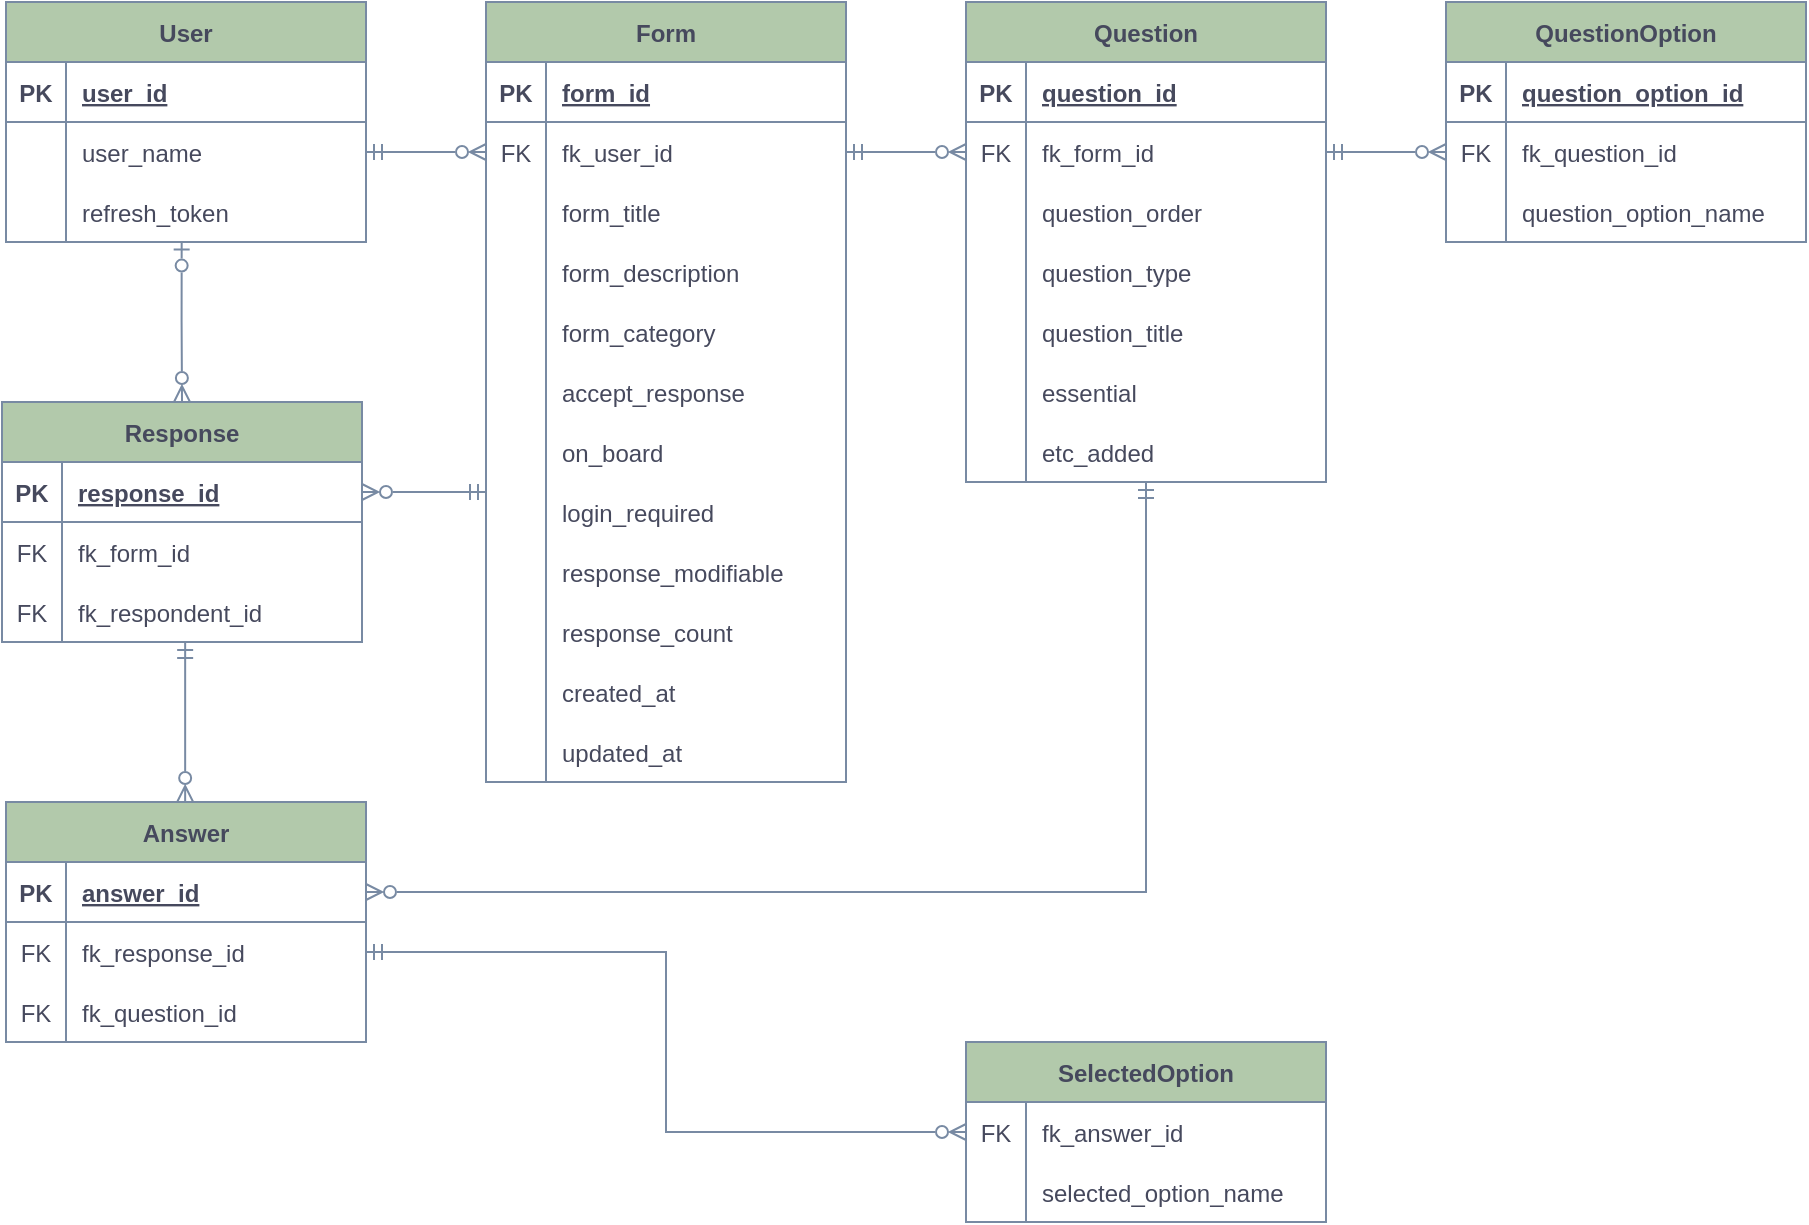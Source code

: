 <mxfile version="20.8.19" type="github">
  <diagram name="Page-1" id="2ca16b54-16f6-2749-3443-fa8db7711227">
    <mxGraphModel dx="1135" dy="646" grid="1" gridSize="10" guides="1" tooltips="1" connect="1" arrows="1" fold="1" page="1" pageScale="1" pageWidth="1100" pageHeight="850" background="none" math="0" shadow="0">
      <root>
        <mxCell id="0" />
        <mxCell id="1" parent="0" />
        <mxCell id="H4lN4WxJACJM9qVVVF7Y-41" value="User" style="shape=table;startSize=30;container=1;collapsible=1;childLayout=tableLayout;fixedRows=1;rowLines=0;fontStyle=1;align=center;resizeLast=1;strokeColor=#788AA3;fontColor=#46495D;fillColor=#B2C9AB;labelBackgroundColor=none;" parent="1" vertex="1">
          <mxGeometry x="40" y="40" width="180" height="120" as="geometry" />
        </mxCell>
        <mxCell id="H4lN4WxJACJM9qVVVF7Y-42" value="" style="shape=tableRow;horizontal=0;startSize=0;swimlaneHead=0;swimlaneBody=0;fillColor=none;collapsible=0;dropTarget=0;points=[[0,0.5],[1,0.5]];portConstraint=eastwest;top=0;left=0;right=0;bottom=1;strokeColor=#788AA3;fontColor=#46495D;labelBackgroundColor=none;" parent="H4lN4WxJACJM9qVVVF7Y-41" vertex="1">
          <mxGeometry y="30" width="180" height="30" as="geometry" />
        </mxCell>
        <mxCell id="H4lN4WxJACJM9qVVVF7Y-43" value="PK" style="shape=partialRectangle;connectable=0;fillColor=none;top=0;left=0;bottom=0;right=0;fontStyle=1;overflow=hidden;strokeColor=#788AA3;fontColor=#46495D;labelBackgroundColor=none;" parent="H4lN4WxJACJM9qVVVF7Y-42" vertex="1">
          <mxGeometry width="30" height="30" as="geometry">
            <mxRectangle width="30" height="30" as="alternateBounds" />
          </mxGeometry>
        </mxCell>
        <mxCell id="H4lN4WxJACJM9qVVVF7Y-44" value="user_id" style="shape=partialRectangle;connectable=0;fillColor=none;top=0;left=0;bottom=0;right=0;align=left;spacingLeft=6;fontStyle=5;overflow=hidden;strokeColor=#788AA3;fontColor=#46495D;labelBackgroundColor=none;" parent="H4lN4WxJACJM9qVVVF7Y-42" vertex="1">
          <mxGeometry x="30" width="150" height="30" as="geometry">
            <mxRectangle width="150" height="30" as="alternateBounds" />
          </mxGeometry>
        </mxCell>
        <mxCell id="H4lN4WxJACJM9qVVVF7Y-45" value="" style="shape=tableRow;horizontal=0;startSize=0;swimlaneHead=0;swimlaneBody=0;fillColor=none;collapsible=0;dropTarget=0;points=[[0,0.5],[1,0.5]];portConstraint=eastwest;top=0;left=0;right=0;bottom=0;strokeColor=#788AA3;fontColor=#46495D;labelBackgroundColor=none;" parent="H4lN4WxJACJM9qVVVF7Y-41" vertex="1">
          <mxGeometry y="60" width="180" height="30" as="geometry" />
        </mxCell>
        <mxCell id="H4lN4WxJACJM9qVVVF7Y-46" value="" style="shape=partialRectangle;connectable=0;fillColor=none;top=0;left=0;bottom=0;right=0;editable=1;overflow=hidden;strokeColor=#788AA3;fontColor=#46495D;labelBackgroundColor=none;" parent="H4lN4WxJACJM9qVVVF7Y-45" vertex="1">
          <mxGeometry width="30" height="30" as="geometry">
            <mxRectangle width="30" height="30" as="alternateBounds" />
          </mxGeometry>
        </mxCell>
        <mxCell id="H4lN4WxJACJM9qVVVF7Y-47" value="user_name" style="shape=partialRectangle;connectable=0;fillColor=none;top=0;left=0;bottom=0;right=0;align=left;spacingLeft=6;overflow=hidden;strokeColor=#788AA3;fontColor=#46495D;labelBackgroundColor=none;" parent="H4lN4WxJACJM9qVVVF7Y-45" vertex="1">
          <mxGeometry x="30" width="150" height="30" as="geometry">
            <mxRectangle width="150" height="30" as="alternateBounds" />
          </mxGeometry>
        </mxCell>
        <mxCell id="H4lN4WxJACJM9qVVVF7Y-48" value="" style="shape=tableRow;horizontal=0;startSize=0;swimlaneHead=0;swimlaneBody=0;fillColor=none;collapsible=0;dropTarget=0;points=[[0,0.5],[1,0.5]];portConstraint=eastwest;top=0;left=0;right=0;bottom=0;strokeColor=#788AA3;fontColor=#46495D;labelBackgroundColor=none;" parent="H4lN4WxJACJM9qVVVF7Y-41" vertex="1">
          <mxGeometry y="90" width="180" height="30" as="geometry" />
        </mxCell>
        <mxCell id="H4lN4WxJACJM9qVVVF7Y-49" value="" style="shape=partialRectangle;connectable=0;fillColor=none;top=0;left=0;bottom=0;right=0;editable=1;overflow=hidden;strokeColor=#788AA3;fontColor=#46495D;labelBackgroundColor=none;" parent="H4lN4WxJACJM9qVVVF7Y-48" vertex="1">
          <mxGeometry width="30" height="30" as="geometry">
            <mxRectangle width="30" height="30" as="alternateBounds" />
          </mxGeometry>
        </mxCell>
        <mxCell id="H4lN4WxJACJM9qVVVF7Y-50" value="refresh_token" style="shape=partialRectangle;connectable=0;fillColor=none;top=0;left=0;bottom=0;right=0;align=left;spacingLeft=6;overflow=hidden;strokeColor=#788AA3;fontColor=#46495D;labelBackgroundColor=none;" parent="H4lN4WxJACJM9qVVVF7Y-48" vertex="1">
          <mxGeometry x="30" width="150" height="30" as="geometry">
            <mxRectangle width="150" height="30" as="alternateBounds" />
          </mxGeometry>
        </mxCell>
        <mxCell id="H4lN4WxJACJM9qVVVF7Y-60" value="Form" style="shape=table;startSize=30;container=1;collapsible=1;childLayout=tableLayout;fixedRows=1;rowLines=0;fontStyle=1;align=center;resizeLast=1;strokeColor=#788AA3;fontColor=#46495D;fillColor=#B2C9AB;labelBackgroundColor=none;" parent="1" vertex="1">
          <mxGeometry x="280" y="40" width="180" height="390" as="geometry" />
        </mxCell>
        <mxCell id="H4lN4WxJACJM9qVVVF7Y-61" value="" style="shape=tableRow;horizontal=0;startSize=0;swimlaneHead=0;swimlaneBody=0;fillColor=none;collapsible=0;dropTarget=0;points=[[0,0.5],[1,0.5]];portConstraint=eastwest;top=0;left=0;right=0;bottom=1;strokeColor=#788AA3;fontColor=#46495D;labelBackgroundColor=none;" parent="H4lN4WxJACJM9qVVVF7Y-60" vertex="1">
          <mxGeometry y="30" width="180" height="30" as="geometry" />
        </mxCell>
        <mxCell id="H4lN4WxJACJM9qVVVF7Y-62" value="PK" style="shape=partialRectangle;connectable=0;fillColor=none;top=0;left=0;bottom=0;right=0;fontStyle=1;overflow=hidden;strokeColor=#788AA3;fontColor=#46495D;labelBackgroundColor=none;" parent="H4lN4WxJACJM9qVVVF7Y-61" vertex="1">
          <mxGeometry width="30" height="30" as="geometry">
            <mxRectangle width="30" height="30" as="alternateBounds" />
          </mxGeometry>
        </mxCell>
        <mxCell id="H4lN4WxJACJM9qVVVF7Y-63" value="form_id" style="shape=partialRectangle;connectable=0;fillColor=none;top=0;left=0;bottom=0;right=0;align=left;spacingLeft=6;fontStyle=5;overflow=hidden;strokeColor=#788AA3;fontColor=#46495D;labelBackgroundColor=none;" parent="H4lN4WxJACJM9qVVVF7Y-61" vertex="1">
          <mxGeometry x="30" width="150" height="30" as="geometry">
            <mxRectangle width="150" height="30" as="alternateBounds" />
          </mxGeometry>
        </mxCell>
        <mxCell id="H4lN4WxJACJM9qVVVF7Y-64" value="" style="shape=tableRow;horizontal=0;startSize=0;swimlaneHead=0;swimlaneBody=0;fillColor=none;collapsible=0;dropTarget=0;points=[[0,0.5],[1,0.5]];portConstraint=eastwest;top=0;left=0;right=0;bottom=0;strokeColor=#788AA3;fontColor=#46495D;labelBackgroundColor=none;" parent="H4lN4WxJACJM9qVVVF7Y-60" vertex="1">
          <mxGeometry y="60" width="180" height="30" as="geometry" />
        </mxCell>
        <mxCell id="H4lN4WxJACJM9qVVVF7Y-65" value="FK" style="shape=partialRectangle;connectable=0;fillColor=none;top=0;left=0;bottom=0;right=0;editable=1;overflow=hidden;strokeColor=#788AA3;fontColor=#46495D;labelBackgroundColor=none;" parent="H4lN4WxJACJM9qVVVF7Y-64" vertex="1">
          <mxGeometry width="30" height="30" as="geometry">
            <mxRectangle width="30" height="30" as="alternateBounds" />
          </mxGeometry>
        </mxCell>
        <mxCell id="H4lN4WxJACJM9qVVVF7Y-66" value="fk_user_id" style="shape=partialRectangle;connectable=0;fillColor=none;top=0;left=0;bottom=0;right=0;align=left;spacingLeft=6;overflow=hidden;strokeColor=#788AA3;fontColor=#46495D;labelBackgroundColor=none;" parent="H4lN4WxJACJM9qVVVF7Y-64" vertex="1">
          <mxGeometry x="30" width="150" height="30" as="geometry">
            <mxRectangle width="150" height="30" as="alternateBounds" />
          </mxGeometry>
        </mxCell>
        <mxCell id="H4lN4WxJACJM9qVVVF7Y-67" value="" style="shape=tableRow;horizontal=0;startSize=0;swimlaneHead=0;swimlaneBody=0;fillColor=none;collapsible=0;dropTarget=0;points=[[0,0.5],[1,0.5]];portConstraint=eastwest;top=0;left=0;right=0;bottom=0;strokeColor=#788AA3;fontColor=#46495D;labelBackgroundColor=none;" parent="H4lN4WxJACJM9qVVVF7Y-60" vertex="1">
          <mxGeometry y="90" width="180" height="30" as="geometry" />
        </mxCell>
        <mxCell id="H4lN4WxJACJM9qVVVF7Y-68" value="" style="shape=partialRectangle;connectable=0;fillColor=none;top=0;left=0;bottom=0;right=0;editable=1;overflow=hidden;strokeColor=#788AA3;fontColor=#46495D;labelBackgroundColor=none;" parent="H4lN4WxJACJM9qVVVF7Y-67" vertex="1">
          <mxGeometry width="30" height="30" as="geometry">
            <mxRectangle width="30" height="30" as="alternateBounds" />
          </mxGeometry>
        </mxCell>
        <mxCell id="H4lN4WxJACJM9qVVVF7Y-69" value="form_title" style="shape=partialRectangle;connectable=0;fillColor=none;top=0;left=0;bottom=0;right=0;align=left;spacingLeft=6;overflow=hidden;strokeColor=#788AA3;fontColor=#46495D;labelBackgroundColor=none;" parent="H4lN4WxJACJM9qVVVF7Y-67" vertex="1">
          <mxGeometry x="30" width="150" height="30" as="geometry">
            <mxRectangle width="150" height="30" as="alternateBounds" />
          </mxGeometry>
        </mxCell>
        <mxCell id="H4lN4WxJACJM9qVVVF7Y-70" value="" style="shape=tableRow;horizontal=0;startSize=0;swimlaneHead=0;swimlaneBody=0;fillColor=none;collapsible=0;dropTarget=0;points=[[0,0.5],[1,0.5]];portConstraint=eastwest;top=0;left=0;right=0;bottom=0;strokeColor=#788AA3;fontColor=#46495D;labelBackgroundColor=none;" parent="H4lN4WxJACJM9qVVVF7Y-60" vertex="1">
          <mxGeometry y="120" width="180" height="30" as="geometry" />
        </mxCell>
        <mxCell id="H4lN4WxJACJM9qVVVF7Y-71" value="" style="shape=partialRectangle;connectable=0;fillColor=none;top=0;left=0;bottom=0;right=0;editable=1;overflow=hidden;strokeColor=#788AA3;fontColor=#46495D;labelBackgroundColor=none;" parent="H4lN4WxJACJM9qVVVF7Y-70" vertex="1">
          <mxGeometry width="30" height="30" as="geometry">
            <mxRectangle width="30" height="30" as="alternateBounds" />
          </mxGeometry>
        </mxCell>
        <mxCell id="H4lN4WxJACJM9qVVVF7Y-72" value="form_description" style="shape=partialRectangle;connectable=0;fillColor=none;top=0;left=0;bottom=0;right=0;align=left;spacingLeft=6;overflow=hidden;strokeColor=#788AA3;fontColor=#46495D;labelBackgroundColor=none;" parent="H4lN4WxJACJM9qVVVF7Y-70" vertex="1">
          <mxGeometry x="30" width="150" height="30" as="geometry">
            <mxRectangle width="150" height="30" as="alternateBounds" />
          </mxGeometry>
        </mxCell>
        <mxCell id="H4lN4WxJACJM9qVVVF7Y-77" value="" style="shape=tableRow;horizontal=0;startSize=0;swimlaneHead=0;swimlaneBody=0;fillColor=none;collapsible=0;dropTarget=0;points=[[0,0.5],[1,0.5]];portConstraint=eastwest;top=0;left=0;right=0;bottom=0;strokeColor=#788AA3;fontColor=#46495D;labelBackgroundColor=none;" parent="H4lN4WxJACJM9qVVVF7Y-60" vertex="1">
          <mxGeometry y="150" width="180" height="30" as="geometry" />
        </mxCell>
        <mxCell id="H4lN4WxJACJM9qVVVF7Y-78" value="" style="shape=partialRectangle;connectable=0;fillColor=none;top=0;left=0;bottom=0;right=0;fontStyle=0;overflow=hidden;strokeColor=#788AA3;fontColor=#46495D;labelBackgroundColor=none;" parent="H4lN4WxJACJM9qVVVF7Y-77" vertex="1">
          <mxGeometry width="30" height="30" as="geometry">
            <mxRectangle width="30" height="30" as="alternateBounds" />
          </mxGeometry>
        </mxCell>
        <mxCell id="H4lN4WxJACJM9qVVVF7Y-79" value="form_category" style="shape=partialRectangle;connectable=0;fillColor=none;top=0;left=0;bottom=0;right=0;align=left;spacingLeft=6;fontStyle=0;overflow=hidden;strokeColor=#788AA3;fontColor=#46495D;labelBackgroundColor=none;" parent="H4lN4WxJACJM9qVVVF7Y-77" vertex="1">
          <mxGeometry x="30" width="150" height="30" as="geometry">
            <mxRectangle width="150" height="30" as="alternateBounds" />
          </mxGeometry>
        </mxCell>
        <mxCell id="H4lN4WxJACJM9qVVVF7Y-81" value="" style="shape=tableRow;horizontal=0;startSize=0;swimlaneHead=0;swimlaneBody=0;fillColor=none;collapsible=0;dropTarget=0;points=[[0,0.5],[1,0.5]];portConstraint=eastwest;top=0;left=0;right=0;bottom=0;strokeColor=#788AA3;fontColor=#46495D;labelBackgroundColor=none;" parent="H4lN4WxJACJM9qVVVF7Y-60" vertex="1">
          <mxGeometry y="180" width="180" height="30" as="geometry" />
        </mxCell>
        <mxCell id="H4lN4WxJACJM9qVVVF7Y-82" value="" style="shape=partialRectangle;connectable=0;fillColor=none;top=0;left=0;bottom=0;right=0;fontStyle=0;overflow=hidden;strokeColor=#788AA3;fontColor=#46495D;labelBackgroundColor=none;" parent="H4lN4WxJACJM9qVVVF7Y-81" vertex="1">
          <mxGeometry width="30" height="30" as="geometry">
            <mxRectangle width="30" height="30" as="alternateBounds" />
          </mxGeometry>
        </mxCell>
        <mxCell id="H4lN4WxJACJM9qVVVF7Y-83" value="accept_response" style="shape=partialRectangle;connectable=0;fillColor=none;top=0;left=0;bottom=0;right=0;align=left;spacingLeft=6;fontStyle=0;overflow=hidden;strokeColor=#788AA3;fontColor=#46495D;labelBackgroundColor=none;" parent="H4lN4WxJACJM9qVVVF7Y-81" vertex="1">
          <mxGeometry x="30" width="150" height="30" as="geometry">
            <mxRectangle width="150" height="30" as="alternateBounds" />
          </mxGeometry>
        </mxCell>
        <mxCell id="H4lN4WxJACJM9qVVVF7Y-85" value="" style="shape=tableRow;horizontal=0;startSize=0;swimlaneHead=0;swimlaneBody=0;fillColor=none;collapsible=0;dropTarget=0;points=[[0,0.5],[1,0.5]];portConstraint=eastwest;top=0;left=0;right=0;bottom=0;strokeColor=#788AA3;fontColor=#46495D;labelBackgroundColor=none;" parent="H4lN4WxJACJM9qVVVF7Y-60" vertex="1">
          <mxGeometry y="210" width="180" height="30" as="geometry" />
        </mxCell>
        <mxCell id="H4lN4WxJACJM9qVVVF7Y-86" value="" style="shape=partialRectangle;connectable=0;fillColor=none;top=0;left=0;bottom=0;right=0;fontStyle=0;overflow=hidden;strokeColor=#788AA3;fontColor=#46495D;labelBackgroundColor=none;" parent="H4lN4WxJACJM9qVVVF7Y-85" vertex="1">
          <mxGeometry width="30" height="30" as="geometry">
            <mxRectangle width="30" height="30" as="alternateBounds" />
          </mxGeometry>
        </mxCell>
        <mxCell id="H4lN4WxJACJM9qVVVF7Y-87" value="on_board" style="shape=partialRectangle;connectable=0;fillColor=none;top=0;left=0;bottom=0;right=0;align=left;spacingLeft=6;fontStyle=0;overflow=hidden;strokeColor=#788AA3;fontColor=#46495D;labelBackgroundColor=none;" parent="H4lN4WxJACJM9qVVVF7Y-85" vertex="1">
          <mxGeometry x="30" width="150" height="30" as="geometry">
            <mxRectangle width="150" height="30" as="alternateBounds" />
          </mxGeometry>
        </mxCell>
        <mxCell id="H4lN4WxJACJM9qVVVF7Y-89" value="" style="shape=tableRow;horizontal=0;startSize=0;swimlaneHead=0;swimlaneBody=0;fillColor=none;collapsible=0;dropTarget=0;points=[[0,0.5],[1,0.5]];portConstraint=eastwest;top=0;left=0;right=0;bottom=0;strokeColor=#788AA3;fontColor=#46495D;labelBackgroundColor=none;" parent="H4lN4WxJACJM9qVVVF7Y-60" vertex="1">
          <mxGeometry y="240" width="180" height="30" as="geometry" />
        </mxCell>
        <mxCell id="H4lN4WxJACJM9qVVVF7Y-90" value="" style="shape=partialRectangle;connectable=0;fillColor=none;top=0;left=0;bottom=0;right=0;fontStyle=0;overflow=hidden;strokeColor=#788AA3;fontColor=#46495D;labelBackgroundColor=none;" parent="H4lN4WxJACJM9qVVVF7Y-89" vertex="1">
          <mxGeometry width="30" height="30" as="geometry">
            <mxRectangle width="30" height="30" as="alternateBounds" />
          </mxGeometry>
        </mxCell>
        <mxCell id="H4lN4WxJACJM9qVVVF7Y-91" value="login_required" style="shape=partialRectangle;connectable=0;fillColor=none;top=0;left=0;bottom=0;right=0;align=left;spacingLeft=6;fontStyle=0;overflow=hidden;strokeColor=#788AA3;fontColor=#46495D;labelBackgroundColor=none;" parent="H4lN4WxJACJM9qVVVF7Y-89" vertex="1">
          <mxGeometry x="30" width="150" height="30" as="geometry">
            <mxRectangle width="150" height="30" as="alternateBounds" />
          </mxGeometry>
        </mxCell>
        <mxCell id="H4lN4WxJACJM9qVVVF7Y-93" value="" style="shape=tableRow;horizontal=0;startSize=0;swimlaneHead=0;swimlaneBody=0;fillColor=none;collapsible=0;dropTarget=0;points=[[0,0.5],[1,0.5]];portConstraint=eastwest;top=0;left=0;right=0;bottom=0;strokeColor=#788AA3;fontColor=#46495D;labelBackgroundColor=none;" parent="H4lN4WxJACJM9qVVVF7Y-60" vertex="1">
          <mxGeometry y="270" width="180" height="30" as="geometry" />
        </mxCell>
        <mxCell id="H4lN4WxJACJM9qVVVF7Y-94" value="" style="shape=partialRectangle;connectable=0;fillColor=none;top=0;left=0;bottom=0;right=0;fontStyle=0;overflow=hidden;strokeColor=#788AA3;fontColor=#46495D;labelBackgroundColor=none;" parent="H4lN4WxJACJM9qVVVF7Y-93" vertex="1">
          <mxGeometry width="30" height="30" as="geometry">
            <mxRectangle width="30" height="30" as="alternateBounds" />
          </mxGeometry>
        </mxCell>
        <mxCell id="H4lN4WxJACJM9qVVVF7Y-95" value="response_modifiable" style="shape=partialRectangle;connectable=0;fillColor=none;top=0;left=0;bottom=0;right=0;align=left;spacingLeft=6;fontStyle=0;overflow=hidden;strokeColor=#788AA3;fontColor=#46495D;labelBackgroundColor=none;" parent="H4lN4WxJACJM9qVVVF7Y-93" vertex="1">
          <mxGeometry x="30" width="150" height="30" as="geometry">
            <mxRectangle width="150" height="30" as="alternateBounds" />
          </mxGeometry>
        </mxCell>
        <mxCell id="H4lN4WxJACJM9qVVVF7Y-97" value="" style="shape=tableRow;horizontal=0;startSize=0;swimlaneHead=0;swimlaneBody=0;fillColor=none;collapsible=0;dropTarget=0;points=[[0,0.5],[1,0.5]];portConstraint=eastwest;top=0;left=0;right=0;bottom=0;strokeColor=#788AA3;fontColor=#46495D;labelBackgroundColor=none;" parent="H4lN4WxJACJM9qVVVF7Y-60" vertex="1">
          <mxGeometry y="300" width="180" height="30" as="geometry" />
        </mxCell>
        <mxCell id="H4lN4WxJACJM9qVVVF7Y-98" value="" style="shape=partialRectangle;connectable=0;fillColor=none;top=0;left=0;bottom=0;right=0;fontStyle=0;overflow=hidden;strokeColor=#788AA3;fontColor=#46495D;labelBackgroundColor=none;" parent="H4lN4WxJACJM9qVVVF7Y-97" vertex="1">
          <mxGeometry width="30" height="30" as="geometry">
            <mxRectangle width="30" height="30" as="alternateBounds" />
          </mxGeometry>
        </mxCell>
        <mxCell id="H4lN4WxJACJM9qVVVF7Y-99" value="response_count" style="shape=partialRectangle;connectable=0;fillColor=none;top=0;left=0;bottom=0;right=0;align=left;spacingLeft=6;fontStyle=0;overflow=hidden;strokeColor=#788AA3;fontColor=#46495D;labelBackgroundColor=none;" parent="H4lN4WxJACJM9qVVVF7Y-97" vertex="1">
          <mxGeometry x="30" width="150" height="30" as="geometry">
            <mxRectangle width="150" height="30" as="alternateBounds" />
          </mxGeometry>
        </mxCell>
        <mxCell id="H4lN4WxJACJM9qVVVF7Y-101" value="" style="shape=tableRow;horizontal=0;startSize=0;swimlaneHead=0;swimlaneBody=0;fillColor=none;collapsible=0;dropTarget=0;points=[[0,0.5],[1,0.5]];portConstraint=eastwest;top=0;left=0;right=0;bottom=0;strokeColor=#788AA3;fontColor=#46495D;labelBackgroundColor=none;" parent="H4lN4WxJACJM9qVVVF7Y-60" vertex="1">
          <mxGeometry y="330" width="180" height="30" as="geometry" />
        </mxCell>
        <mxCell id="H4lN4WxJACJM9qVVVF7Y-102" value="" style="shape=partialRectangle;connectable=0;fillColor=none;top=0;left=0;bottom=0;right=0;fontStyle=0;overflow=hidden;strokeColor=#788AA3;fontColor=#46495D;labelBackgroundColor=none;" parent="H4lN4WxJACJM9qVVVF7Y-101" vertex="1">
          <mxGeometry width="30" height="30" as="geometry">
            <mxRectangle width="30" height="30" as="alternateBounds" />
          </mxGeometry>
        </mxCell>
        <mxCell id="H4lN4WxJACJM9qVVVF7Y-103" value="created_at" style="shape=partialRectangle;connectable=0;fillColor=none;top=0;left=0;bottom=0;right=0;align=left;spacingLeft=6;fontStyle=0;overflow=hidden;strokeColor=#788AA3;fontColor=#46495D;labelBackgroundColor=none;" parent="H4lN4WxJACJM9qVVVF7Y-101" vertex="1">
          <mxGeometry x="30" width="150" height="30" as="geometry">
            <mxRectangle width="150" height="30" as="alternateBounds" />
          </mxGeometry>
        </mxCell>
        <mxCell id="H4lN4WxJACJM9qVVVF7Y-105" value="" style="shape=tableRow;horizontal=0;startSize=0;swimlaneHead=0;swimlaneBody=0;fillColor=none;collapsible=0;dropTarget=0;points=[[0,0.5],[1,0.5]];portConstraint=eastwest;top=0;left=0;right=0;bottom=0;strokeColor=#788AA3;fontColor=#46495D;labelBackgroundColor=none;" parent="H4lN4WxJACJM9qVVVF7Y-60" vertex="1">
          <mxGeometry y="360" width="180" height="30" as="geometry" />
        </mxCell>
        <mxCell id="H4lN4WxJACJM9qVVVF7Y-106" value="" style="shape=partialRectangle;connectable=0;fillColor=none;top=0;left=0;bottom=0;right=0;fontStyle=0;overflow=hidden;strokeColor=#788AA3;fontColor=#46495D;labelBackgroundColor=none;" parent="H4lN4WxJACJM9qVVVF7Y-105" vertex="1">
          <mxGeometry width="30" height="30" as="geometry">
            <mxRectangle width="30" height="30" as="alternateBounds" />
          </mxGeometry>
        </mxCell>
        <mxCell id="H4lN4WxJACJM9qVVVF7Y-107" value="updated_at" style="shape=partialRectangle;connectable=0;fillColor=none;top=0;left=0;bottom=0;right=0;align=left;spacingLeft=6;fontStyle=0;overflow=hidden;strokeColor=#788AA3;fontColor=#46495D;labelBackgroundColor=none;" parent="H4lN4WxJACJM9qVVVF7Y-105" vertex="1">
          <mxGeometry x="30" width="150" height="30" as="geometry">
            <mxRectangle width="150" height="30" as="alternateBounds" />
          </mxGeometry>
        </mxCell>
        <mxCell id="H4lN4WxJACJM9qVVVF7Y-108" value="Question" style="shape=table;startSize=30;container=1;collapsible=1;childLayout=tableLayout;fixedRows=1;rowLines=0;fontStyle=1;align=center;resizeLast=1;strokeColor=#788AA3;fontColor=#46495D;fillColor=#B2C9AB;labelBackgroundColor=none;" parent="1" vertex="1">
          <mxGeometry x="520" y="40" width="180" height="240" as="geometry" />
        </mxCell>
        <mxCell id="H4lN4WxJACJM9qVVVF7Y-109" value="" style="shape=tableRow;horizontal=0;startSize=0;swimlaneHead=0;swimlaneBody=0;fillColor=none;collapsible=0;dropTarget=0;points=[[0,0.5],[1,0.5]];portConstraint=eastwest;top=0;left=0;right=0;bottom=1;strokeColor=#788AA3;fontColor=#46495D;labelBackgroundColor=none;" parent="H4lN4WxJACJM9qVVVF7Y-108" vertex="1">
          <mxGeometry y="30" width="180" height="30" as="geometry" />
        </mxCell>
        <mxCell id="H4lN4WxJACJM9qVVVF7Y-110" value="PK" style="shape=partialRectangle;connectable=0;fillColor=none;top=0;left=0;bottom=0;right=0;fontStyle=1;overflow=hidden;strokeColor=#788AA3;fontColor=#46495D;labelBackgroundColor=none;" parent="H4lN4WxJACJM9qVVVF7Y-109" vertex="1">
          <mxGeometry width="30" height="30" as="geometry">
            <mxRectangle width="30" height="30" as="alternateBounds" />
          </mxGeometry>
        </mxCell>
        <mxCell id="H4lN4WxJACJM9qVVVF7Y-111" value="question_id" style="shape=partialRectangle;connectable=0;fillColor=none;top=0;left=0;bottom=0;right=0;align=left;spacingLeft=6;fontStyle=5;overflow=hidden;strokeColor=#788AA3;fontColor=#46495D;labelBackgroundColor=none;" parent="H4lN4WxJACJM9qVVVF7Y-109" vertex="1">
          <mxGeometry x="30" width="150" height="30" as="geometry">
            <mxRectangle width="150" height="30" as="alternateBounds" />
          </mxGeometry>
        </mxCell>
        <mxCell id="H4lN4WxJACJM9qVVVF7Y-112" value="" style="shape=tableRow;horizontal=0;startSize=0;swimlaneHead=0;swimlaneBody=0;fillColor=none;collapsible=0;dropTarget=0;points=[[0,0.5],[1,0.5]];portConstraint=eastwest;top=0;left=0;right=0;bottom=0;strokeColor=#788AA3;fontColor=#46495D;labelBackgroundColor=none;" parent="H4lN4WxJACJM9qVVVF7Y-108" vertex="1">
          <mxGeometry y="60" width="180" height="30" as="geometry" />
        </mxCell>
        <mxCell id="H4lN4WxJACJM9qVVVF7Y-113" value="FK" style="shape=partialRectangle;connectable=0;fillColor=none;top=0;left=0;bottom=0;right=0;editable=1;overflow=hidden;strokeColor=#788AA3;fontColor=#46495D;labelBackgroundColor=none;" parent="H4lN4WxJACJM9qVVVF7Y-112" vertex="1">
          <mxGeometry width="30" height="30" as="geometry">
            <mxRectangle width="30" height="30" as="alternateBounds" />
          </mxGeometry>
        </mxCell>
        <mxCell id="H4lN4WxJACJM9qVVVF7Y-114" value="fk_form_id" style="shape=partialRectangle;connectable=0;fillColor=none;top=0;left=0;bottom=0;right=0;align=left;spacingLeft=6;overflow=hidden;strokeColor=#788AA3;fontColor=#46495D;labelBackgroundColor=none;" parent="H4lN4WxJACJM9qVVVF7Y-112" vertex="1">
          <mxGeometry x="30" width="150" height="30" as="geometry">
            <mxRectangle width="150" height="30" as="alternateBounds" />
          </mxGeometry>
        </mxCell>
        <mxCell id="H4lN4WxJACJM9qVVVF7Y-115" value="" style="shape=tableRow;horizontal=0;startSize=0;swimlaneHead=0;swimlaneBody=0;fillColor=none;collapsible=0;dropTarget=0;points=[[0,0.5],[1,0.5]];portConstraint=eastwest;top=0;left=0;right=0;bottom=0;strokeColor=#788AA3;fontColor=#46495D;labelBackgroundColor=none;" parent="H4lN4WxJACJM9qVVVF7Y-108" vertex="1">
          <mxGeometry y="90" width="180" height="30" as="geometry" />
        </mxCell>
        <mxCell id="H4lN4WxJACJM9qVVVF7Y-116" value="" style="shape=partialRectangle;connectable=0;fillColor=none;top=0;left=0;bottom=0;right=0;editable=1;overflow=hidden;strokeColor=#788AA3;fontColor=#46495D;labelBackgroundColor=none;" parent="H4lN4WxJACJM9qVVVF7Y-115" vertex="1">
          <mxGeometry width="30" height="30" as="geometry">
            <mxRectangle width="30" height="30" as="alternateBounds" />
          </mxGeometry>
        </mxCell>
        <mxCell id="H4lN4WxJACJM9qVVVF7Y-117" value="question_order" style="shape=partialRectangle;connectable=0;fillColor=none;top=0;left=0;bottom=0;right=0;align=left;spacingLeft=6;overflow=hidden;strokeColor=#788AA3;fontColor=#46495D;labelBackgroundColor=none;" parent="H4lN4WxJACJM9qVVVF7Y-115" vertex="1">
          <mxGeometry x="30" width="150" height="30" as="geometry">
            <mxRectangle width="150" height="30" as="alternateBounds" />
          </mxGeometry>
        </mxCell>
        <mxCell id="H4lN4WxJACJM9qVVVF7Y-118" value="" style="shape=tableRow;horizontal=0;startSize=0;swimlaneHead=0;swimlaneBody=0;fillColor=none;collapsible=0;dropTarget=0;points=[[0,0.5],[1,0.5]];portConstraint=eastwest;top=0;left=0;right=0;bottom=0;strokeColor=#788AA3;fontColor=#46495D;labelBackgroundColor=none;" parent="H4lN4WxJACJM9qVVVF7Y-108" vertex="1">
          <mxGeometry y="120" width="180" height="30" as="geometry" />
        </mxCell>
        <mxCell id="H4lN4WxJACJM9qVVVF7Y-119" value="" style="shape=partialRectangle;connectable=0;fillColor=none;top=0;left=0;bottom=0;right=0;editable=1;overflow=hidden;strokeColor=#788AA3;fontColor=#46495D;labelBackgroundColor=none;" parent="H4lN4WxJACJM9qVVVF7Y-118" vertex="1">
          <mxGeometry width="30" height="30" as="geometry">
            <mxRectangle width="30" height="30" as="alternateBounds" />
          </mxGeometry>
        </mxCell>
        <mxCell id="H4lN4WxJACJM9qVVVF7Y-120" value="question_type" style="shape=partialRectangle;connectable=0;fillColor=none;top=0;left=0;bottom=0;right=0;align=left;spacingLeft=6;overflow=hidden;strokeColor=#788AA3;fontColor=#46495D;labelBackgroundColor=none;" parent="H4lN4WxJACJM9qVVVF7Y-118" vertex="1">
          <mxGeometry x="30" width="150" height="30" as="geometry">
            <mxRectangle width="150" height="30" as="alternateBounds" />
          </mxGeometry>
        </mxCell>
        <mxCell id="H4lN4WxJACJM9qVVVF7Y-125" value="" style="shape=tableRow;horizontal=0;startSize=0;swimlaneHead=0;swimlaneBody=0;fillColor=none;collapsible=0;dropTarget=0;points=[[0,0.5],[1,0.5]];portConstraint=eastwest;top=0;left=0;right=0;bottom=0;strokeColor=#788AA3;fontColor=#46495D;labelBackgroundColor=none;" parent="H4lN4WxJACJM9qVVVF7Y-108" vertex="1">
          <mxGeometry y="150" width="180" height="30" as="geometry" />
        </mxCell>
        <mxCell id="H4lN4WxJACJM9qVVVF7Y-126" value="" style="shape=partialRectangle;connectable=0;fillColor=none;top=0;left=0;bottom=0;right=0;fontStyle=0;overflow=hidden;strokeColor=#788AA3;fontColor=#46495D;labelBackgroundColor=none;" parent="H4lN4WxJACJM9qVVVF7Y-125" vertex="1">
          <mxGeometry width="30" height="30" as="geometry">
            <mxRectangle width="30" height="30" as="alternateBounds" />
          </mxGeometry>
        </mxCell>
        <mxCell id="H4lN4WxJACJM9qVVVF7Y-127" value="question_title" style="shape=partialRectangle;connectable=0;fillColor=none;top=0;left=0;bottom=0;right=0;align=left;spacingLeft=6;fontStyle=0;overflow=hidden;strokeColor=#788AA3;fontColor=#46495D;labelBackgroundColor=none;" parent="H4lN4WxJACJM9qVVVF7Y-125" vertex="1">
          <mxGeometry x="30" width="150" height="30" as="geometry">
            <mxRectangle width="150" height="30" as="alternateBounds" />
          </mxGeometry>
        </mxCell>
        <mxCell id="H4lN4WxJACJM9qVVVF7Y-135" value="" style="shape=tableRow;horizontal=0;startSize=0;swimlaneHead=0;swimlaneBody=0;fillColor=none;collapsible=0;dropTarget=0;points=[[0,0.5],[1,0.5]];portConstraint=eastwest;top=0;left=0;right=0;bottom=0;strokeColor=#788AA3;fontColor=#46495D;labelBackgroundColor=none;" parent="H4lN4WxJACJM9qVVVF7Y-108" vertex="1">
          <mxGeometry y="180" width="180" height="30" as="geometry" />
        </mxCell>
        <mxCell id="H4lN4WxJACJM9qVVVF7Y-136" value="" style="shape=partialRectangle;connectable=0;fillColor=none;top=0;left=0;bottom=0;right=0;fontStyle=0;overflow=hidden;strokeColor=#788AA3;fontColor=#46495D;labelBackgroundColor=none;" parent="H4lN4WxJACJM9qVVVF7Y-135" vertex="1">
          <mxGeometry width="30" height="30" as="geometry">
            <mxRectangle width="30" height="30" as="alternateBounds" />
          </mxGeometry>
        </mxCell>
        <mxCell id="H4lN4WxJACJM9qVVVF7Y-137" value="essential" style="shape=partialRectangle;connectable=0;fillColor=none;top=0;left=0;bottom=0;right=0;align=left;spacingLeft=6;fontStyle=0;overflow=hidden;strokeColor=#788AA3;fontColor=#46495D;labelBackgroundColor=none;" parent="H4lN4WxJACJM9qVVVF7Y-135" vertex="1">
          <mxGeometry x="30" width="150" height="30" as="geometry">
            <mxRectangle width="150" height="30" as="alternateBounds" />
          </mxGeometry>
        </mxCell>
        <mxCell id="H4lN4WxJACJM9qVVVF7Y-139" value="" style="shape=tableRow;horizontal=0;startSize=0;swimlaneHead=0;swimlaneBody=0;fillColor=none;collapsible=0;dropTarget=0;points=[[0,0.5],[1,0.5]];portConstraint=eastwest;top=0;left=0;right=0;bottom=0;strokeColor=#788AA3;fontColor=#46495D;labelBackgroundColor=none;" parent="H4lN4WxJACJM9qVVVF7Y-108" vertex="1">
          <mxGeometry y="210" width="180" height="30" as="geometry" />
        </mxCell>
        <mxCell id="H4lN4WxJACJM9qVVVF7Y-140" value="" style="shape=partialRectangle;connectable=0;fillColor=none;top=0;left=0;bottom=0;right=0;fontStyle=0;overflow=hidden;strokeColor=#788AA3;fontColor=#46495D;labelBackgroundColor=none;" parent="H4lN4WxJACJM9qVVVF7Y-139" vertex="1">
          <mxGeometry width="30" height="30" as="geometry">
            <mxRectangle width="30" height="30" as="alternateBounds" />
          </mxGeometry>
        </mxCell>
        <mxCell id="H4lN4WxJACJM9qVVVF7Y-141" value="etc_added" style="shape=partialRectangle;connectable=0;fillColor=none;top=0;left=0;bottom=0;right=0;align=left;spacingLeft=6;fontStyle=0;overflow=hidden;strokeColor=#788AA3;fontColor=#46495D;labelBackgroundColor=none;" parent="H4lN4WxJACJM9qVVVF7Y-139" vertex="1">
          <mxGeometry x="30" width="150" height="30" as="geometry">
            <mxRectangle width="150" height="30" as="alternateBounds" />
          </mxGeometry>
        </mxCell>
        <mxCell id="H4lN4WxJACJM9qVVVF7Y-142" value="QuestionOption" style="shape=table;startSize=30;container=1;collapsible=1;childLayout=tableLayout;fixedRows=1;rowLines=0;fontStyle=1;align=center;resizeLast=1;strokeColor=#788AA3;fontColor=#46495D;fillColor=#B2C9AB;labelBackgroundColor=none;" parent="1" vertex="1">
          <mxGeometry x="760" y="40" width="180" height="120" as="geometry" />
        </mxCell>
        <mxCell id="MuegiC_I1tibUnvfe0jP-1" value="" style="shape=tableRow;horizontal=0;startSize=0;swimlaneHead=0;swimlaneBody=0;fillColor=none;collapsible=0;dropTarget=0;points=[[0,0.5],[1,0.5]];portConstraint=eastwest;top=0;left=0;right=0;bottom=1;labelBackgroundColor=none;strokeColor=#788AA3;fontColor=#46495D;" vertex="1" parent="H4lN4WxJACJM9qVVVF7Y-142">
          <mxGeometry y="30" width="180" height="30" as="geometry" />
        </mxCell>
        <mxCell id="MuegiC_I1tibUnvfe0jP-2" value="PK" style="shape=partialRectangle;connectable=0;fillColor=none;top=0;left=0;bottom=0;right=0;fontStyle=1;overflow=hidden;fontColor=#46495D;labelBackgroundColor=none;strokeColor=#788AA3;" vertex="1" parent="MuegiC_I1tibUnvfe0jP-1">
          <mxGeometry width="30" height="30" as="geometry">
            <mxRectangle width="30" height="30" as="alternateBounds" />
          </mxGeometry>
        </mxCell>
        <mxCell id="MuegiC_I1tibUnvfe0jP-3" value="question_option_id" style="shape=partialRectangle;connectable=0;fillColor=none;top=0;left=0;bottom=0;right=0;align=left;spacingLeft=6;fontStyle=5;overflow=hidden;fontColor=#46495D;labelBackgroundColor=none;strokeColor=#788AA3;" vertex="1" parent="MuegiC_I1tibUnvfe0jP-1">
          <mxGeometry x="30" width="150" height="30" as="geometry">
            <mxRectangle width="150" height="30" as="alternateBounds" />
          </mxGeometry>
        </mxCell>
        <mxCell id="H4lN4WxJACJM9qVVVF7Y-146" value="" style="shape=tableRow;horizontal=0;startSize=0;swimlaneHead=0;swimlaneBody=0;fillColor=none;collapsible=0;dropTarget=0;points=[[0,0.5],[1,0.5]];portConstraint=eastwest;top=0;left=0;right=0;bottom=0;strokeColor=#788AA3;fontColor=#46495D;labelBackgroundColor=none;" parent="H4lN4WxJACJM9qVVVF7Y-142" vertex="1">
          <mxGeometry y="60" width="180" height="30" as="geometry" />
        </mxCell>
        <mxCell id="H4lN4WxJACJM9qVVVF7Y-147" value="FK" style="shape=partialRectangle;connectable=0;fillColor=none;top=0;left=0;bottom=0;right=0;editable=1;overflow=hidden;strokeColor=#788AA3;fontColor=#46495D;labelBackgroundColor=none;" parent="H4lN4WxJACJM9qVVVF7Y-146" vertex="1">
          <mxGeometry width="30" height="30" as="geometry">
            <mxRectangle width="30" height="30" as="alternateBounds" />
          </mxGeometry>
        </mxCell>
        <mxCell id="H4lN4WxJACJM9qVVVF7Y-148" value="fk_question_id" style="shape=partialRectangle;connectable=0;fillColor=none;top=0;left=0;bottom=0;right=0;align=left;spacingLeft=6;overflow=hidden;strokeColor=#788AA3;fontColor=#46495D;labelBackgroundColor=none;" parent="H4lN4WxJACJM9qVVVF7Y-146" vertex="1">
          <mxGeometry x="30" width="150" height="30" as="geometry">
            <mxRectangle width="150" height="30" as="alternateBounds" />
          </mxGeometry>
        </mxCell>
        <mxCell id="H4lN4WxJACJM9qVVVF7Y-149" value="" style="shape=tableRow;horizontal=0;startSize=0;swimlaneHead=0;swimlaneBody=0;fillColor=none;collapsible=0;dropTarget=0;points=[[0,0.5],[1,0.5]];portConstraint=eastwest;top=0;left=0;right=0;bottom=0;strokeColor=#788AA3;fontColor=#46495D;labelBackgroundColor=none;" parent="H4lN4WxJACJM9qVVVF7Y-142" vertex="1">
          <mxGeometry y="90" width="180" height="30" as="geometry" />
        </mxCell>
        <mxCell id="H4lN4WxJACJM9qVVVF7Y-150" value="" style="shape=partialRectangle;connectable=0;fillColor=none;top=0;left=0;bottom=0;right=0;editable=1;overflow=hidden;strokeColor=#788AA3;fontColor=#46495D;labelBackgroundColor=none;" parent="H4lN4WxJACJM9qVVVF7Y-149" vertex="1">
          <mxGeometry width="30" height="30" as="geometry">
            <mxRectangle width="30" height="30" as="alternateBounds" />
          </mxGeometry>
        </mxCell>
        <mxCell id="H4lN4WxJACJM9qVVVF7Y-151" value="question_option_name" style="shape=partialRectangle;connectable=0;fillColor=none;top=0;left=0;bottom=0;right=0;align=left;spacingLeft=6;overflow=hidden;strokeColor=#788AA3;fontColor=#46495D;labelBackgroundColor=none;" parent="H4lN4WxJACJM9qVVVF7Y-149" vertex="1">
          <mxGeometry x="30" width="150" height="30" as="geometry">
            <mxRectangle width="150" height="30" as="alternateBounds" />
          </mxGeometry>
        </mxCell>
        <mxCell id="H4lN4WxJACJM9qVVVF7Y-155" value="Response" style="shape=table;startSize=30;container=1;collapsible=1;childLayout=tableLayout;fixedRows=1;rowLines=0;fontStyle=1;align=center;resizeLast=1;strokeColor=#788AA3;fontColor=#46495D;fillColor=#B2C9AB;labelBackgroundColor=none;" parent="1" vertex="1">
          <mxGeometry x="38" y="240" width="180" height="120" as="geometry" />
        </mxCell>
        <mxCell id="H4lN4WxJACJM9qVVVF7Y-156" value="" style="shape=tableRow;horizontal=0;startSize=0;swimlaneHead=0;swimlaneBody=0;fillColor=none;collapsible=0;dropTarget=0;points=[[0,0.5],[1,0.5]];portConstraint=eastwest;top=0;left=0;right=0;bottom=1;strokeColor=#788AA3;fontColor=#46495D;labelBackgroundColor=none;" parent="H4lN4WxJACJM9qVVVF7Y-155" vertex="1">
          <mxGeometry y="30" width="180" height="30" as="geometry" />
        </mxCell>
        <mxCell id="H4lN4WxJACJM9qVVVF7Y-157" value="PK" style="shape=partialRectangle;connectable=0;fillColor=none;top=0;left=0;bottom=0;right=0;fontStyle=1;overflow=hidden;strokeColor=#788AA3;fontColor=#46495D;labelBackgroundColor=none;" parent="H4lN4WxJACJM9qVVVF7Y-156" vertex="1">
          <mxGeometry width="30" height="30" as="geometry">
            <mxRectangle width="30" height="30" as="alternateBounds" />
          </mxGeometry>
        </mxCell>
        <mxCell id="H4lN4WxJACJM9qVVVF7Y-158" value="response_id" style="shape=partialRectangle;connectable=0;fillColor=none;top=0;left=0;bottom=0;right=0;align=left;spacingLeft=6;fontStyle=5;overflow=hidden;strokeColor=#788AA3;fontColor=#46495D;labelBackgroundColor=none;" parent="H4lN4WxJACJM9qVVVF7Y-156" vertex="1">
          <mxGeometry x="30" width="150" height="30" as="geometry">
            <mxRectangle width="150" height="30" as="alternateBounds" />
          </mxGeometry>
        </mxCell>
        <mxCell id="H4lN4WxJACJM9qVVVF7Y-159" value="" style="shape=tableRow;horizontal=0;startSize=0;swimlaneHead=0;swimlaneBody=0;fillColor=none;collapsible=0;dropTarget=0;points=[[0,0.5],[1,0.5]];portConstraint=eastwest;top=0;left=0;right=0;bottom=0;strokeColor=#788AA3;fontColor=#46495D;labelBackgroundColor=none;" parent="H4lN4WxJACJM9qVVVF7Y-155" vertex="1">
          <mxGeometry y="60" width="180" height="30" as="geometry" />
        </mxCell>
        <mxCell id="H4lN4WxJACJM9qVVVF7Y-160" value="FK" style="shape=partialRectangle;connectable=0;fillColor=none;top=0;left=0;bottom=0;right=0;editable=1;overflow=hidden;strokeColor=#788AA3;fontColor=#46495D;labelBackgroundColor=none;" parent="H4lN4WxJACJM9qVVVF7Y-159" vertex="1">
          <mxGeometry width="30" height="30" as="geometry">
            <mxRectangle width="30" height="30" as="alternateBounds" />
          </mxGeometry>
        </mxCell>
        <mxCell id="H4lN4WxJACJM9qVVVF7Y-161" value="fk_form_id" style="shape=partialRectangle;connectable=0;fillColor=none;top=0;left=0;bottom=0;right=0;align=left;spacingLeft=6;overflow=hidden;strokeColor=#788AA3;fontColor=#46495D;labelBackgroundColor=none;" parent="H4lN4WxJACJM9qVVVF7Y-159" vertex="1">
          <mxGeometry x="30" width="150" height="30" as="geometry">
            <mxRectangle width="150" height="30" as="alternateBounds" />
          </mxGeometry>
        </mxCell>
        <mxCell id="H4lN4WxJACJM9qVVVF7Y-162" value="" style="shape=tableRow;horizontal=0;startSize=0;swimlaneHead=0;swimlaneBody=0;fillColor=none;collapsible=0;dropTarget=0;points=[[0,0.5],[1,0.5]];portConstraint=eastwest;top=0;left=0;right=0;bottom=0;strokeColor=#788AA3;fontColor=#46495D;labelBackgroundColor=none;" parent="H4lN4WxJACJM9qVVVF7Y-155" vertex="1">
          <mxGeometry y="90" width="180" height="30" as="geometry" />
        </mxCell>
        <mxCell id="H4lN4WxJACJM9qVVVF7Y-163" value="FK" style="shape=partialRectangle;connectable=0;fillColor=none;top=0;left=0;bottom=0;right=0;editable=1;overflow=hidden;strokeColor=#788AA3;fontColor=#46495D;labelBackgroundColor=none;" parent="H4lN4WxJACJM9qVVVF7Y-162" vertex="1">
          <mxGeometry width="30" height="30" as="geometry">
            <mxRectangle width="30" height="30" as="alternateBounds" />
          </mxGeometry>
        </mxCell>
        <mxCell id="H4lN4WxJACJM9qVVVF7Y-164" value="fk_respondent_id" style="shape=partialRectangle;connectable=0;fillColor=none;top=0;left=0;bottom=0;right=0;align=left;spacingLeft=6;overflow=hidden;strokeColor=#788AA3;fontColor=#46495D;labelBackgroundColor=none;" parent="H4lN4WxJACJM9qVVVF7Y-162" vertex="1">
          <mxGeometry x="30" width="150" height="30" as="geometry">
            <mxRectangle width="150" height="30" as="alternateBounds" />
          </mxGeometry>
        </mxCell>
        <mxCell id="H4lN4WxJACJM9qVVVF7Y-168" value="Answer" style="shape=table;startSize=30;container=1;collapsible=1;childLayout=tableLayout;fixedRows=1;rowLines=0;fontStyle=1;align=center;resizeLast=1;strokeColor=#788AA3;fontColor=#46495D;fillColor=#B2C9AB;labelBackgroundColor=none;" parent="1" vertex="1">
          <mxGeometry x="40" y="440" width="180" height="120" as="geometry" />
        </mxCell>
        <mxCell id="H4lN4WxJACJM9qVVVF7Y-169" value="" style="shape=tableRow;horizontal=0;startSize=0;swimlaneHead=0;swimlaneBody=0;fillColor=none;collapsible=0;dropTarget=0;points=[[0,0.5],[1,0.5]];portConstraint=eastwest;top=0;left=0;right=0;bottom=1;strokeColor=#788AA3;fontColor=#46495D;labelBackgroundColor=none;" parent="H4lN4WxJACJM9qVVVF7Y-168" vertex="1">
          <mxGeometry y="30" width="180" height="30" as="geometry" />
        </mxCell>
        <mxCell id="H4lN4WxJACJM9qVVVF7Y-170" value="PK" style="shape=partialRectangle;connectable=0;fillColor=none;top=0;left=0;bottom=0;right=0;fontStyle=1;overflow=hidden;strokeColor=#788AA3;fontColor=#46495D;labelBackgroundColor=none;" parent="H4lN4WxJACJM9qVVVF7Y-169" vertex="1">
          <mxGeometry width="30" height="30" as="geometry">
            <mxRectangle width="30" height="30" as="alternateBounds" />
          </mxGeometry>
        </mxCell>
        <mxCell id="H4lN4WxJACJM9qVVVF7Y-171" value="answer_id" style="shape=partialRectangle;connectable=0;fillColor=none;top=0;left=0;bottom=0;right=0;align=left;spacingLeft=6;fontStyle=5;overflow=hidden;strokeColor=#788AA3;fontColor=#46495D;labelBackgroundColor=none;" parent="H4lN4WxJACJM9qVVVF7Y-169" vertex="1">
          <mxGeometry x="30" width="150" height="30" as="geometry">
            <mxRectangle width="150" height="30" as="alternateBounds" />
          </mxGeometry>
        </mxCell>
        <mxCell id="H4lN4WxJACJM9qVVVF7Y-172" value="" style="shape=tableRow;horizontal=0;startSize=0;swimlaneHead=0;swimlaneBody=0;fillColor=none;collapsible=0;dropTarget=0;points=[[0,0.5],[1,0.5]];portConstraint=eastwest;top=0;left=0;right=0;bottom=0;strokeColor=#788AA3;fontColor=#46495D;labelBackgroundColor=none;" parent="H4lN4WxJACJM9qVVVF7Y-168" vertex="1">
          <mxGeometry y="60" width="180" height="30" as="geometry" />
        </mxCell>
        <mxCell id="H4lN4WxJACJM9qVVVF7Y-173" value="FK" style="shape=partialRectangle;connectable=0;fillColor=none;top=0;left=0;bottom=0;right=0;editable=1;overflow=hidden;strokeColor=#788AA3;fontColor=#46495D;labelBackgroundColor=none;" parent="H4lN4WxJACJM9qVVVF7Y-172" vertex="1">
          <mxGeometry width="30" height="30" as="geometry">
            <mxRectangle width="30" height="30" as="alternateBounds" />
          </mxGeometry>
        </mxCell>
        <mxCell id="H4lN4WxJACJM9qVVVF7Y-174" value="fk_response_id" style="shape=partialRectangle;connectable=0;fillColor=none;top=0;left=0;bottom=0;right=0;align=left;spacingLeft=6;overflow=hidden;strokeColor=#788AA3;fontColor=#46495D;labelBackgroundColor=none;" parent="H4lN4WxJACJM9qVVVF7Y-172" vertex="1">
          <mxGeometry x="30" width="150" height="30" as="geometry">
            <mxRectangle width="150" height="30" as="alternateBounds" />
          </mxGeometry>
        </mxCell>
        <mxCell id="H4lN4WxJACJM9qVVVF7Y-175" value="" style="shape=tableRow;horizontal=0;startSize=0;swimlaneHead=0;swimlaneBody=0;fillColor=none;collapsible=0;dropTarget=0;points=[[0,0.5],[1,0.5]];portConstraint=eastwest;top=0;left=0;right=0;bottom=0;strokeColor=#788AA3;fontColor=#46495D;labelBackgroundColor=none;" parent="H4lN4WxJACJM9qVVVF7Y-168" vertex="1">
          <mxGeometry y="90" width="180" height="30" as="geometry" />
        </mxCell>
        <mxCell id="H4lN4WxJACJM9qVVVF7Y-176" value="FK" style="shape=partialRectangle;connectable=0;fillColor=none;top=0;left=0;bottom=0;right=0;editable=1;overflow=hidden;strokeColor=#788AA3;fontColor=#46495D;labelBackgroundColor=none;" parent="H4lN4WxJACJM9qVVVF7Y-175" vertex="1">
          <mxGeometry width="30" height="30" as="geometry">
            <mxRectangle width="30" height="30" as="alternateBounds" />
          </mxGeometry>
        </mxCell>
        <mxCell id="H4lN4WxJACJM9qVVVF7Y-177" value="fk_question_id" style="shape=partialRectangle;connectable=0;fillColor=none;top=0;left=0;bottom=0;right=0;align=left;spacingLeft=6;overflow=hidden;strokeColor=#788AA3;fontColor=#46495D;labelBackgroundColor=none;" parent="H4lN4WxJACJM9qVVVF7Y-175" vertex="1">
          <mxGeometry x="30" width="150" height="30" as="geometry">
            <mxRectangle width="150" height="30" as="alternateBounds" />
          </mxGeometry>
        </mxCell>
        <mxCell id="H4lN4WxJACJM9qVVVF7Y-181" value="SelectedOption" style="shape=table;startSize=30;container=1;collapsible=1;childLayout=tableLayout;fixedRows=1;rowLines=0;fontStyle=1;align=center;resizeLast=1;strokeColor=#788AA3;fontColor=#46495D;fillColor=#B2C9AB;labelBackgroundColor=none;" parent="1" vertex="1">
          <mxGeometry x="520" y="560" width="180" height="90" as="geometry" />
        </mxCell>
        <mxCell id="H4lN4WxJACJM9qVVVF7Y-185" value="" style="shape=tableRow;horizontal=0;startSize=0;swimlaneHead=0;swimlaneBody=0;fillColor=none;collapsible=0;dropTarget=0;points=[[0,0.5],[1,0.5]];portConstraint=eastwest;top=0;left=0;right=0;bottom=0;strokeColor=#788AA3;fontColor=#46495D;labelBackgroundColor=none;" parent="H4lN4WxJACJM9qVVVF7Y-181" vertex="1">
          <mxGeometry y="30" width="180" height="30" as="geometry" />
        </mxCell>
        <mxCell id="H4lN4WxJACJM9qVVVF7Y-186" value="FK" style="shape=partialRectangle;connectable=0;fillColor=none;top=0;left=0;bottom=0;right=0;editable=1;overflow=hidden;strokeColor=#788AA3;fontColor=#46495D;labelBackgroundColor=none;" parent="H4lN4WxJACJM9qVVVF7Y-185" vertex="1">
          <mxGeometry width="30" height="30" as="geometry">
            <mxRectangle width="30" height="30" as="alternateBounds" />
          </mxGeometry>
        </mxCell>
        <mxCell id="H4lN4WxJACJM9qVVVF7Y-187" value="fk_answer_id" style="shape=partialRectangle;connectable=0;fillColor=none;top=0;left=0;bottom=0;right=0;align=left;spacingLeft=6;overflow=hidden;strokeColor=#788AA3;fontColor=#46495D;labelBackgroundColor=none;" parent="H4lN4WxJACJM9qVVVF7Y-185" vertex="1">
          <mxGeometry x="30" width="150" height="30" as="geometry">
            <mxRectangle width="150" height="30" as="alternateBounds" />
          </mxGeometry>
        </mxCell>
        <mxCell id="H4lN4WxJACJM9qVVVF7Y-188" value="" style="shape=tableRow;horizontal=0;startSize=0;swimlaneHead=0;swimlaneBody=0;fillColor=none;collapsible=0;dropTarget=0;points=[[0,0.5],[1,0.5]];portConstraint=eastwest;top=0;left=0;right=0;bottom=0;strokeColor=#788AA3;fontColor=#46495D;labelBackgroundColor=none;" parent="H4lN4WxJACJM9qVVVF7Y-181" vertex="1">
          <mxGeometry y="60" width="180" height="30" as="geometry" />
        </mxCell>
        <mxCell id="H4lN4WxJACJM9qVVVF7Y-189" value="" style="shape=partialRectangle;connectable=0;fillColor=none;top=0;left=0;bottom=0;right=0;editable=1;overflow=hidden;strokeColor=#788AA3;fontColor=#46495D;labelBackgroundColor=none;" parent="H4lN4WxJACJM9qVVVF7Y-188" vertex="1">
          <mxGeometry width="30" height="30" as="geometry">
            <mxRectangle width="30" height="30" as="alternateBounds" />
          </mxGeometry>
        </mxCell>
        <mxCell id="H4lN4WxJACJM9qVVVF7Y-190" value="selected_option_name" style="shape=partialRectangle;connectable=0;fillColor=none;top=0;left=0;bottom=0;right=0;align=left;spacingLeft=6;overflow=hidden;strokeColor=#788AA3;fontColor=#46495D;labelBackgroundColor=none;" parent="H4lN4WxJACJM9qVVVF7Y-188" vertex="1">
          <mxGeometry x="30" width="150" height="30" as="geometry">
            <mxRectangle width="150" height="30" as="alternateBounds" />
          </mxGeometry>
        </mxCell>
        <mxCell id="H4lN4WxJACJM9qVVVF7Y-199" style="edgeStyle=orthogonalEdgeStyle;rounded=0;orthogonalLoop=1;jettySize=auto;html=1;exitX=1;exitY=0.5;exitDx=0;exitDy=0;entryX=0;entryY=0.5;entryDx=0;entryDy=0;strokeColor=#788AA3;fontColor=default;startArrow=ERmandOne;startFill=0;endArrow=ERzeroToMany;endFill=0;fillColor=#B2C9AB;labelBackgroundColor=none;" parent="1" source="H4lN4WxJACJM9qVVVF7Y-45" target="H4lN4WxJACJM9qVVVF7Y-64" edge="1">
          <mxGeometry relative="1" as="geometry" />
        </mxCell>
        <mxCell id="H4lN4WxJACJM9qVVVF7Y-200" style="edgeStyle=orthogonalEdgeStyle;rounded=0;orthogonalLoop=1;jettySize=auto;html=1;exitX=1;exitY=0.5;exitDx=0;exitDy=0;entryX=0;entryY=0.5;entryDx=0;entryDy=0;strokeColor=#788AA3;fontColor=default;startArrow=ERmandOne;startFill=0;endArrow=ERzeroToMany;endFill=0;fillColor=#B2C9AB;labelBackgroundColor=none;" parent="1" source="H4lN4WxJACJM9qVVVF7Y-64" target="H4lN4WxJACJM9qVVVF7Y-112" edge="1">
          <mxGeometry relative="1" as="geometry" />
        </mxCell>
        <mxCell id="H4lN4WxJACJM9qVVVF7Y-222" style="edgeStyle=orthogonalEdgeStyle;rounded=0;orthogonalLoop=1;jettySize=auto;html=1;exitX=0.488;exitY=0.993;exitDx=0;exitDy=0;entryX=0.5;entryY=0;entryDx=0;entryDy=0;strokeColor=#788AA3;fontColor=default;startArrow=ERzeroToOne;startFill=0;endArrow=ERzeroToMany;endFill=0;fillColor=#B2C9AB;exitPerimeter=0;labelBackgroundColor=none;" parent="1" source="H4lN4WxJACJM9qVVVF7Y-48" target="H4lN4WxJACJM9qVVVF7Y-155" edge="1">
          <mxGeometry relative="1" as="geometry">
            <mxPoint x="140" y="190" as="sourcePoint" />
            <mxPoint x="200" y="190" as="targetPoint" />
          </mxGeometry>
        </mxCell>
        <mxCell id="H4lN4WxJACJM9qVVVF7Y-223" style="edgeStyle=orthogonalEdgeStyle;rounded=0;orthogonalLoop=1;jettySize=auto;html=1;exitX=1;exitY=0.5;exitDx=0;exitDy=0;strokeColor=#788AA3;fontColor=default;startArrow=ERzeroToMany;startFill=0;endArrow=ERmandOne;endFill=0;fillColor=#B2C9AB;labelBackgroundColor=none;" parent="1" source="H4lN4WxJACJM9qVVVF7Y-156" edge="1">
          <mxGeometry relative="1" as="geometry">
            <mxPoint x="223" y="285" as="sourcePoint" />
            <mxPoint x="280" y="285" as="targetPoint" />
          </mxGeometry>
        </mxCell>
        <mxCell id="H4lN4WxJACJM9qVVVF7Y-224" style="edgeStyle=orthogonalEdgeStyle;rounded=0;orthogonalLoop=1;jettySize=auto;html=1;exitX=0.488;exitY=0.993;exitDx=0;exitDy=0;entryX=0.5;entryY=0;entryDx=0;entryDy=0;strokeColor=#788AA3;fontColor=default;startArrow=ERmandOne;startFill=0;endArrow=ERzeroToMany;endFill=0;fillColor=#B2C9AB;exitPerimeter=0;labelBackgroundColor=none;" parent="1" edge="1">
          <mxGeometry relative="1" as="geometry">
            <mxPoint x="129.58" y="360" as="sourcePoint" />
            <mxPoint x="129.58" y="440" as="targetPoint" />
          </mxGeometry>
        </mxCell>
        <mxCell id="H4lN4WxJACJM9qVVVF7Y-225" style="edgeStyle=orthogonalEdgeStyle;rounded=0;orthogonalLoop=1;jettySize=auto;html=1;exitX=1;exitY=0.5;exitDx=0;exitDy=0;strokeColor=#788AA3;fontColor=default;startArrow=ERzeroToMany;startFill=0;endArrow=ERmandOne;endFill=0;fillColor=#B2C9AB;entryX=0.5;entryY=1;entryDx=0;entryDy=0;entryPerimeter=0;labelBackgroundColor=none;" parent="1" source="H4lN4WxJACJM9qVVVF7Y-169" target="H4lN4WxJACJM9qVVVF7Y-139" edge="1">
          <mxGeometry relative="1" as="geometry">
            <mxPoint x="610" y="290.0" as="targetPoint" />
          </mxGeometry>
        </mxCell>
        <mxCell id="H4lN4WxJACJM9qVVVF7Y-226" style="edgeStyle=orthogonalEdgeStyle;rounded=0;orthogonalLoop=1;jettySize=auto;html=1;exitX=0;exitY=0.5;exitDx=0;exitDy=0;entryX=1;entryY=0.5;entryDx=0;entryDy=0;strokeColor=#788AA3;fontColor=default;startArrow=ERzeroToMany;startFill=0;endArrow=ERmandOne;endFill=0;fillColor=#B2C9AB;labelBackgroundColor=none;" parent="1" source="H4lN4WxJACJM9qVVVF7Y-185" target="H4lN4WxJACJM9qVVVF7Y-172" edge="1">
          <mxGeometry relative="1" as="geometry" />
        </mxCell>
        <mxCell id="MuegiC_I1tibUnvfe0jP-32" style="edgeStyle=elbowEdgeStyle;rounded=0;orthogonalLoop=1;jettySize=auto;elbow=vertical;html=1;exitX=0;exitY=0.5;exitDx=0;exitDy=0;entryX=1;entryY=0.5;entryDx=0;entryDy=0;strokeColor=#788AA3;fontColor=#46495D;startArrow=ERzeroToMany;startFill=0;endArrow=ERmandOne;endFill=0;fillColor=#B2C9AB;" edge="1" parent="1" source="H4lN4WxJACJM9qVVVF7Y-146" target="H4lN4WxJACJM9qVVVF7Y-112">
          <mxGeometry relative="1" as="geometry" />
        </mxCell>
      </root>
    </mxGraphModel>
  </diagram>
</mxfile>

